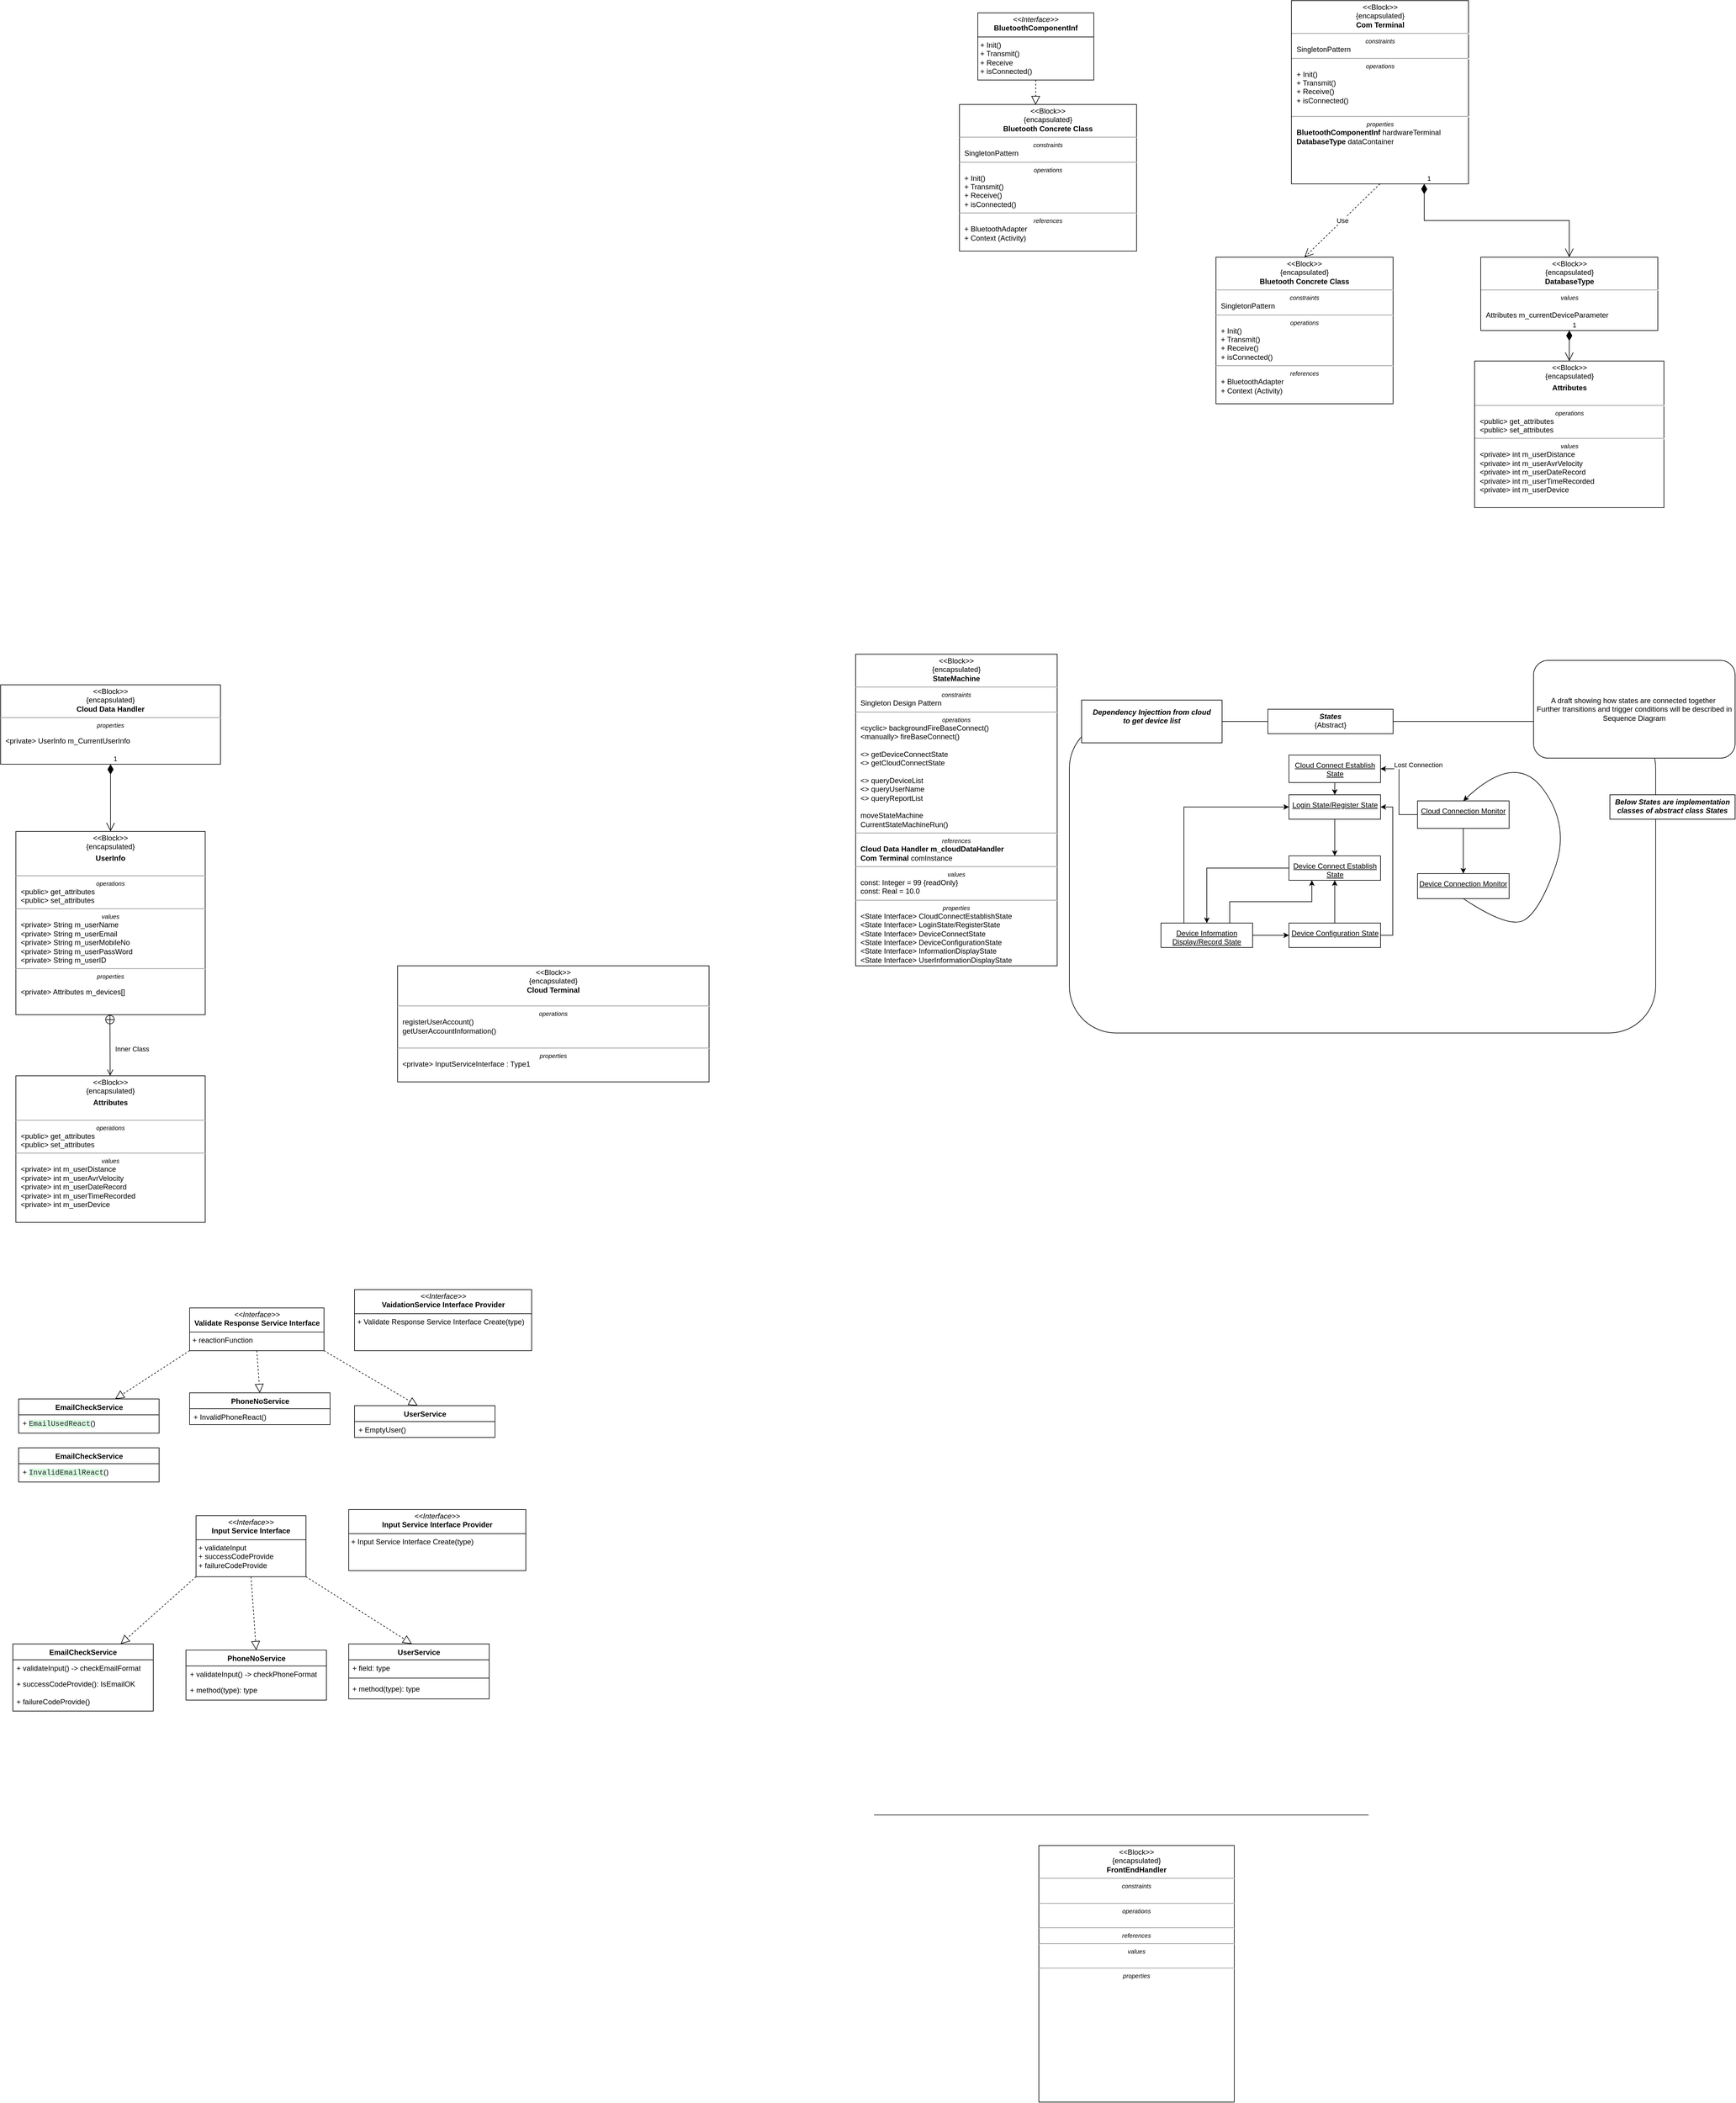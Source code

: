 <mxfile version="24.4.14" type="device">
  <diagram name="Page-1" id="929967ad-93f9-6ef4-fab6-5d389245f69c">
    <mxGraphModel dx="2932.5" dy="1965" grid="1" gridSize="10" guides="1" tooltips="1" connect="1" arrows="1" fold="1" page="1" pageScale="1.5" pageWidth="1169" pageHeight="826" background="none" math="0" shadow="0">
      <root>
        <mxCell id="0" style=";html=1;" />
        <mxCell id="1" style=";html=1;" parent="0" />
        <mxCell id="WWyOET2cAqLufUmVulRi-1" value="&lt;p style=&quot;margin:0px;margin-top:4px;text-align:center;&quot;&gt;&amp;lt;&amp;lt;Block&amp;gt;&amp;gt;&lt;br&gt;{encapsulated}&lt;br&gt;&lt;b&gt;StateMachine&lt;/b&gt;&lt;/p&gt;&lt;hr&gt;&lt;p style=&quot;font-size:10px;margin:0px;text-align:center;&quot;&gt;&lt;i&gt;constraints&lt;/i&gt;&lt;/p&gt;&lt;p style=&quot;margin:0px;margin-left:8px;text-align:left;&quot;&gt;Singleton Design Pattern&lt;br&gt;&lt;/p&gt;&lt;hr&gt;&lt;p style=&quot;font-size:10px;margin:0px;text-align:center;&quot;&gt;&lt;i&gt;operations&lt;/i&gt;&lt;/p&gt;&lt;p style=&quot;margin:0px;margin-left:8px;text-align:left;&quot;&gt;&amp;lt;cyclic&amp;gt; backgroundFireBaseConnect()&lt;/p&gt;&lt;p style=&quot;margin:0px;margin-left:8px;text-align:left;&quot;&gt;&amp;lt;manually&amp;gt; fireBaseConnect()&lt;/p&gt;&lt;p style=&quot;margin:0px;margin-left:8px;text-align:left;&quot;&gt;&lt;br&gt;&lt;/p&gt;&lt;p style=&quot;margin:0px;margin-left:8px;text-align:left;&quot;&gt;&amp;lt;&amp;gt; getDeviceConnectState&lt;/p&gt;&lt;p style=&quot;margin:0px;margin-left:8px;text-align:left;&quot;&gt;&amp;lt;&amp;gt; getCloudConnectState&lt;/p&gt;&lt;p style=&quot;margin:0px;margin-left:8px;text-align:left;&quot;&gt;&lt;br&gt;&lt;/p&gt;&lt;p style=&quot;margin: 0px 0px 0px 8px;&quot;&gt;&amp;lt;&amp;gt; queryDeviceList&amp;nbsp;&lt;/p&gt;&lt;p style=&quot;margin: 0px 0px 0px 8px;&quot;&gt;&amp;lt;&amp;gt; queryUserName&amp;nbsp;&lt;/p&gt;&lt;p style=&quot;margin: 0px 0px 0px 8px;&quot;&gt;&amp;lt;&amp;gt; queryReportList&lt;/p&gt;&lt;p style=&quot;margin: 0px 0px 0px 8px;&quot;&gt;&lt;br&gt;&lt;/p&gt;&lt;p style=&quot;margin:0px;margin-left:8px;text-align:left;&quot;&gt;&lt;span style=&quot;background-color: initial;&quot;&gt;moveStateMachine&lt;/span&gt;&lt;br&gt;&lt;/p&gt;&lt;p style=&quot;margin:0px;margin-left:8px;text-align:left;&quot;&gt;&lt;span style=&quot;background-color: initial;&quot;&gt;CurrentS&lt;/span&gt;tateMachineRun()&lt;/p&gt;&lt;hr&gt;&lt;p style=&quot;font-size:10px;margin:0px;text-align:center;&quot;&gt;&lt;/p&gt;&lt;p style=&quot;font-size:10px;margin:0px;text-align:center;&quot;&gt;&lt;i&gt;references&lt;/i&gt;&lt;/p&gt;&lt;p style=&quot;margin:0px;margin-left:8px;text-align:left;&quot;&gt;&lt;b style=&quot;background-color: initial; text-align: center;&quot;&gt;Cloud Data Handler m_cloudDataHandler&lt;/b&gt;&lt;/p&gt;&lt;p style=&quot;margin: 0px 0px 0px 8px;&quot;&gt;&lt;span style=&quot;background-color: initial;&quot;&gt;&lt;b&gt;Com Terminal &lt;/b&gt;comInstance&lt;/span&gt;&lt;br&gt;&lt;/p&gt;&lt;hr&gt;&lt;p style=&quot;font-size:10px;margin:0px;text-align:center;&quot;&gt;&lt;i&gt;values&lt;/i&gt;&lt;/p&gt;&lt;p style=&quot;margin:0px;margin-left:8px;text-align:left;&quot;&gt;const: Integer = 99 {readOnly}&lt;br&gt;const: Real = 10.0&lt;/p&gt;&lt;hr&gt;&lt;p style=&quot;font-size:10px;margin:0px;text-align:center;&quot;&gt;&lt;i&gt;properties&lt;/i&gt;&lt;/p&gt;&lt;p style=&quot;margin: 0px 0px 0px 8px;&quot;&gt;&amp;lt;State Interface&amp;gt; CloudConnectEstablishState&amp;nbsp;&lt;/p&gt;&lt;p style=&quot;margin: 0px 0px 0px 8px;&quot;&gt;&amp;lt;State Interface&amp;gt; LoginState/RegisterState&amp;nbsp;&lt;/p&gt;&lt;p style=&quot;margin: 0px 0px 0px 8px;&quot;&gt;&amp;lt;State Interface&amp;gt; DeviceConnectState&lt;/p&gt;&lt;p style=&quot;margin: 0px 0px 0px 8px;&quot;&gt;&amp;lt;State Interface&amp;gt; DeviceConfigurationState&lt;/p&gt;&lt;p style=&quot;margin: 0px 0px 0px 8px;&quot;&gt;&amp;lt;State Interface&amp;gt; InformationDisplayState&amp;nbsp;&lt;/p&gt;&lt;p style=&quot;margin: 0px 0px 0px 8px;&quot;&gt;&amp;lt;State Interface&amp;gt; UserInformationDisplayState&lt;/p&gt;" style="shape=rect;html=1;overflow=fill;verticalAlign=top;align=left;whiteSpace=wrap;" parent="1" vertex="1">
          <mxGeometry x="90" y="860" width="330" height="510" as="geometry" />
        </mxCell>
        <mxCell id="WWyOET2cAqLufUmVulRi-11" value="&lt;p style=&quot;margin:0px;margin-top:4px;text-align:center;&quot;&gt;&amp;lt;&amp;lt;Block&amp;gt;&amp;gt;&lt;br&gt;{encapsulated}&lt;br&gt;&lt;b&gt;Com Terminal&lt;/b&gt;&lt;/p&gt;&lt;hr&gt;&lt;p style=&quot;font-size:10px;margin:0px;text-align:center;&quot;&gt;&lt;i&gt;constraints&lt;/i&gt;&lt;/p&gt;&lt;p style=&quot;margin:0px;margin-left:8px;text-align:left;&quot;&gt;SingletonPattern&lt;/p&gt;&lt;hr&gt;&lt;p style=&quot;font-size:10px;margin:0px;text-align:center;&quot;&gt;&lt;i&gt;operations&lt;/i&gt;&lt;/p&gt;&lt;p style=&quot;margin:0px;margin-left:8px;text-align:left;&quot;&gt;+ Init()&lt;/p&gt;&lt;p style=&quot;margin:0px;margin-left:8px;text-align:left;&quot;&gt;+ Transmit()&lt;/p&gt;&lt;p style=&quot;margin:0px;margin-left:8px;text-align:left;&quot;&gt;+ Receive()&lt;/p&gt;&lt;p style=&quot;margin:0px;margin-left:8px;text-align:left;&quot;&gt;+ isConnected()&lt;/p&gt;&lt;p style=&quot;font-size:10px;margin:0px;text-align:center;&quot;&gt;&lt;br&gt;&lt;/p&gt;&lt;hr&gt;&lt;p style=&quot;font-size:10px;margin:0px;text-align:center;&quot;&gt;&lt;/p&gt;&lt;p style=&quot;font-size:10px;margin:0px;text-align:center;&quot;&gt;&lt;i&gt;properties&lt;/i&gt;&lt;/p&gt;&lt;p style=&quot;margin:0px;margin-left:8px;text-align:left;&quot;&gt;&lt;b style=&quot;text-align: center;&quot;&gt;BluetoothComponentInf&lt;/b&gt;&lt;span style=&quot;text-align: center;&quot;&gt; hardwareTerminal&lt;/span&gt;&lt;br&gt;&lt;/p&gt;&lt;p style=&quot;margin:0px;margin-left:8px;text-align:left;&quot;&gt;&lt;b style=&quot;text-align: center;&quot;&gt;DatabaseType &lt;/b&gt;&lt;span style=&quot;text-align: center;&quot;&gt;dataContainer&lt;/span&gt;&lt;span style=&quot;text-align: center;&quot;&gt;&lt;br&gt;&lt;/span&gt;&lt;/p&gt;&lt;p style=&quot;margin:0px;margin-left:8px;text-align:left;&quot;&gt;&lt;span style=&quot;color: rgba(0, 0, 0, 0); font-family: monospace; font-size: 0px; text-wrap: nowrap;&quot;&gt;%3CmxGraphModel%3E%3Croot%3E%3CmxCell%20id%3D%220%22%2F%3E%3CmxCell%20id%3D%221%22%20parent%3D%220%22%2F%3E%3CmxCell%20id%3D%222%22%20value%3D%22%26lt%3Bp%20style%3D%26quot%3Bmargin%3A0px%3Bmargin-top%3A4px%3Btext-align%3Acenter%3B%26quot%3B%26gt%3B%26amp%3Blt%3B%26amp%3Blt%3BBlock%26amp%3Bgt%3B%26amp%3Bgt%3B%26lt%3Bbr%26gt%3B%7Bencapsulated%7D%26lt%3Bbr%26gt%3B%26lt%3Bb%26gt%3BDatabaseType%26lt%3B%2Fb%26gt%3B%26lt%3B%2Fp%26gt%3B%26lt%3Bhr%26gt%3B%26lt%3Bp%20style%3D%26quot%3Bfont-size%3A10px%3Bmargin%3A0px%3Btext-align%3Acenter%3B%26quot%3B%26gt%3B%26lt%3B%2Fp%26gt%3B%26lt%3Bp%20style%3D%26quot%3Bfont-size%3A10px%3Bmargin%3A0px%3Btext-align%3Acenter%3B%26quot%3B%26gt%3B%26lt%3B%2Fp%26gt%3B%26lt%3Bp%20style%3D%26quot%3Bfont-size%3A10px%3Bmargin%3A0px%3Btext-align%3Acenter%3B%26quot%3B%26gt%3B%26lt%3Bi%26gt%3Bvalues%26lt%3B%2Fi%26gt%3B%26lt%3B%2Fp%26gt%3B%26lt%3Bp%20style%3D%26quot%3Bmargin%3A0px%3Bmargin-left%3A8px%3Btext-align%3Aleft%3B%26quot%3B%26gt%3B%26lt%3Bbr%26gt%3BAttributes%20m_currentDeviceParameter%26lt%3B%2Fp%26gt%3B%22%20style%3D%22shape%3Drect%3Bhtml%3D1%3Boverflow%3Dfill%3BverticalAlign%3Dtop%3Balign%3Dleft%3BwhiteSpace%3Dwrap%3B%22%20vertex%3D%221%22%20parent%3D%221%22%3E%3CmxGeometry%20x%3D%22230%22%20y%3D%221010%22%20width%3D%22290%22%20height%3D%22120%22%20as%3D%22geometry%22%2F%3E%3C%2FmxCell%3E%3C%2Froot%3E%3C%2FmxGraphModel%3E&lt;/span&gt;&lt;span style=&quot;text-align: center;&quot;&gt;&lt;br&gt;&lt;/span&gt;&lt;/p&gt;" style="shape=rect;html=1;overflow=fill;verticalAlign=top;align=left;whiteSpace=wrap;" parent="1" vertex="1">
          <mxGeometry x="803.5" y="-210" width="290" height="300" as="geometry" />
        </mxCell>
        <mxCell id="WWyOET2cAqLufUmVulRi-12" value="&lt;p style=&quot;margin:0px;margin-top:4px;text-align:center;&quot;&gt;&amp;lt;&amp;lt;Block&amp;gt;&amp;gt;&lt;br&gt;{encapsulated}&lt;br&gt;&lt;b&gt;Cloud Terminal&lt;/b&gt;&lt;/p&gt;&lt;p style=&quot;font-size:10px;margin:0px;text-align:center;&quot;&gt;&lt;br&gt;&lt;/p&gt;&lt;hr&gt;&lt;p style=&quot;font-size:10px;margin:0px;text-align:center;&quot;&gt;&lt;i&gt;operations&lt;/i&gt;&lt;/p&gt;&lt;p style=&quot;margin: 0px 0px 0px 8px;&quot;&gt;registerUserAccount()&lt;/p&gt;&lt;p style=&quot;margin: 0px 0px 0px 8px;&quot;&gt;getUserAccountInformation()&lt;/p&gt;&lt;p style=&quot;margin: 0px 0px 0px 8px;&quot;&gt;&lt;br&gt;&lt;/p&gt;&lt;hr&gt;&lt;p style=&quot;font-size:10px;margin:0px;text-align:center;&quot;&gt;&lt;/p&gt;&lt;p style=&quot;font-size:10px;margin:0px;text-align:center;&quot;&gt;&lt;i&gt;properties&lt;/i&gt;&lt;/p&gt;&lt;p style=&quot;margin:0px;margin-left:8px;text-align:left;&quot;&gt;&amp;lt;private&amp;gt; InputServiceInterface : Type1&lt;/p&gt;" style="shape=rect;html=1;overflow=fill;verticalAlign=top;align=left;whiteSpace=wrap;" parent="1" vertex="1">
          <mxGeometry x="-660" y="1370" width="510" height="190" as="geometry" />
        </mxCell>
        <mxCell id="WWyOET2cAqLufUmVulRi-14" value="&lt;p style=&quot;margin:0px;margin-top:4px;text-align:center;&quot;&gt;&amp;lt;&amp;lt;Block&amp;gt;&amp;gt;&lt;br&gt;{encapsulated}&lt;br&gt;&lt;b&gt;Cloud Data Handler&lt;/b&gt;&lt;/p&gt;&lt;hr&gt;&lt;p style=&quot;font-size:10px;margin:0px;text-align:center;&quot;&gt;&lt;/p&gt;&lt;p style=&quot;font-size:10px;margin:0px;text-align:center;&quot;&gt;&lt;/p&gt;&lt;p style=&quot;font-size:10px;margin:0px;text-align:center;&quot;&gt;&lt;/p&gt;&lt;p style=&quot;font-size:10px;margin:0px;text-align:center;&quot;&gt;&lt;/p&gt;&lt;p style=&quot;font-size:10px;margin:0px;text-align:center;&quot;&gt;&lt;i&gt;properties&lt;/i&gt;&lt;/p&gt;&lt;p style=&quot;font-size:10px;margin:0px;text-align:center;&quot;&gt;&lt;i&gt;&lt;br&gt;&lt;/i&gt;&lt;/p&gt;&lt;p style=&quot;margin: 0px 0px 0px 8px;&quot;&gt;&amp;lt;private&amp;gt; UserInfo m_CurrentUserInfo&lt;/p&gt;" style="shape=rect;html=1;overflow=fill;verticalAlign=top;align=left;whiteSpace=wrap;" parent="1" vertex="1">
          <mxGeometry x="-1310" y="910" width="360" height="130" as="geometry" />
        </mxCell>
        <mxCell id="WWyOET2cAqLufUmVulRi-17" value="&lt;p style=&quot;margin:0px;margin-top:4px;text-align:center;&quot;&gt;&amp;lt;&amp;lt;Block&amp;gt;&amp;gt;&lt;br&gt;{encapsulated}&lt;br&gt;&lt;b&gt;DatabaseType&lt;/b&gt;&lt;/p&gt;&lt;hr&gt;&lt;p style=&quot;font-size:10px;margin:0px;text-align:center;&quot;&gt;&lt;/p&gt;&lt;p style=&quot;font-size:10px;margin:0px;text-align:center;&quot;&gt;&lt;/p&gt;&lt;p style=&quot;font-size:10px;margin:0px;text-align:center;&quot;&gt;&lt;i&gt;values&lt;/i&gt;&lt;/p&gt;&lt;p style=&quot;margin:0px;margin-left:8px;text-align:left;&quot;&gt;&lt;br&gt;Attributes m_currentDeviceParameter&lt;/p&gt;" style="shape=rect;html=1;overflow=fill;verticalAlign=top;align=left;whiteSpace=wrap;" parent="1" vertex="1">
          <mxGeometry x="1113.5" y="210" width="290" height="120" as="geometry" />
        </mxCell>
        <mxCell id="cf7ItWudpqYo1V44HqXC-1" value="" style="endArrow=none;html=1;rounded=0;" parent="1" edge="1">
          <mxGeometry width="50" height="50" relative="1" as="geometry">
            <mxPoint x="120" y="2760" as="sourcePoint" />
            <mxPoint x="930" y="2760" as="targetPoint" />
          </mxGeometry>
        </mxCell>
        <mxCell id="cf7ItWudpqYo1V44HqXC-2" value="&lt;p style=&quot;margin:0px;margin-top:4px;text-align:center;&quot;&gt;&amp;lt;&amp;lt;Block&amp;gt;&amp;gt;&lt;br&gt;{encapsulated}&lt;br&gt;&lt;b&gt;FrontEndHandler&lt;/b&gt;&lt;/p&gt;&lt;hr&gt;&lt;p style=&quot;font-size:10px;margin:0px;text-align:center;&quot;&gt;&lt;i&gt;constraints&lt;/i&gt;&lt;/p&gt;&lt;p style=&quot;margin:0px;margin-left:8px;text-align:left;&quot;&gt;&lt;br&gt;&lt;/p&gt;&lt;hr&gt;&lt;p style=&quot;font-size:10px;margin:0px;text-align:center;&quot;&gt;&lt;i&gt;operations&lt;/i&gt;&lt;/p&gt;&lt;p style=&quot;margin:0px;margin-left:8px;text-align:left;&quot;&gt;&lt;br&gt;&lt;/p&gt;&lt;hr&gt;&lt;p style=&quot;font-size:10px;margin:0px;text-align:center;&quot;&gt;&lt;/p&gt;&lt;p style=&quot;font-size:10px;margin:0px;text-align:center;&quot;&gt;&lt;i&gt;references&lt;br&gt;&lt;/i&gt;&lt;/p&gt;&lt;hr&gt;&lt;p style=&quot;font-size:10px;margin:0px;text-align:center;&quot;&gt;&lt;i&gt;values&lt;/i&gt;&lt;/p&gt;&lt;p style=&quot;margin:0px;margin-left:8px;text-align:left;&quot;&gt;&lt;br&gt;&lt;/p&gt;&lt;hr&gt;&lt;p style=&quot;font-size:10px;margin:0px;text-align:center;&quot;&gt;&lt;i&gt;properties&lt;/i&gt;&lt;/p&gt;&lt;p style=&quot;margin:0px;margin-left:8px;text-align:left;&quot;&gt;&lt;br&gt;&lt;/p&gt;" style="shape=rect;html=1;overflow=fill;verticalAlign=top;align=left;whiteSpace=wrap;" parent="1" vertex="1">
          <mxGeometry x="390" y="2810" width="320" height="420" as="geometry" />
        </mxCell>
        <mxCell id="d9eAAoZPg5ZRDzyOPnz4-4" style="edgeStyle=orthogonalEdgeStyle;rounded=0;orthogonalLoop=1;jettySize=auto;html=1;exitX=0.5;exitY=1;exitDx=0;exitDy=0;" parent="1" source="WWyOET2cAqLufUmVulRi-17" target="WWyOET2cAqLufUmVulRi-17" edge="1">
          <mxGeometry relative="1" as="geometry" />
        </mxCell>
        <mxCell id="d9eAAoZPg5ZRDzyOPnz4-25" value="" style="group" parent="1" vertex="1" connectable="0">
          <mxGeometry x="440" y="870" width="1090" height="610" as="geometry" />
        </mxCell>
        <mxCell id="d9eAAoZPg5ZRDzyOPnz4-9" value="Text" style="text;html=1;align=center;verticalAlign=middle;whiteSpace=wrap;rounded=0;" parent="d9eAAoZPg5ZRDzyOPnz4-25" vertex="1">
          <mxGeometry x="440" y="200" width="60" height="30" as="geometry" />
        </mxCell>
        <mxCell id="d9eAAoZPg5ZRDzyOPnz4-5" value="" style="rounded=1;whiteSpace=wrap;html=1;" parent="d9eAAoZPg5ZRDzyOPnz4-25" vertex="1">
          <mxGeometry y="100" width="960" height="510" as="geometry" />
        </mxCell>
        <mxCell id="WWyOET2cAqLufUmVulRi-2" value="&lt;p style=&quot;margin:5px;&quot;&gt;&lt;b&gt;&lt;i&gt;States&lt;/i&gt;&lt;/b&gt;&lt;br&gt;{Abstract}&lt;/p&gt;" style="shape=rect;html=1;overflow=fill;whiteSpace=wrap;align=center;" parent="d9eAAoZPg5ZRDzyOPnz4-25" vertex="1">
          <mxGeometry x="325" y="80" width="205" height="40" as="geometry" />
        </mxCell>
        <mxCell id="WWyOET2cAqLufUmVulRi-18" style="edgeStyle=orthogonalEdgeStyle;rounded=0;orthogonalLoop=1;jettySize=auto;html=1;exitX=0.5;exitY=1;exitDx=0;exitDy=0;" parent="d9eAAoZPg5ZRDzyOPnz4-25" source="WWyOET2cAqLufUmVulRi-2" target="WWyOET2cAqLufUmVulRi-2" edge="1">
          <mxGeometry relative="1" as="geometry" />
        </mxCell>
        <mxCell id="WWyOET2cAqLufUmVulRi-3" value="&lt;p style=&quot;margin:0px;margin-top:10px;text-align:center;text-decoration:underline;&quot;&gt;Login State/Register State&lt;/p&gt;" style="shape=rect;html=1;overflow=fill;whiteSpace=wrap;" parent="d9eAAoZPg5ZRDzyOPnz4-25" vertex="1">
          <mxGeometry x="359.5" y="220" width="150" height="40" as="geometry" />
        </mxCell>
        <mxCell id="WWyOET2cAqLufUmVulRi-4" value="&lt;p style=&quot;margin:13px;&quot;&gt;&lt;b&gt;&lt;i&gt;Dependency Injecttion from cloud to get device list&lt;/i&gt;&lt;/b&gt;&lt;/p&gt;" style="shape=rect;html=1;overflow=fill;whiteSpace=wrap;align=center;" parent="d9eAAoZPg5ZRDzyOPnz4-25" vertex="1">
          <mxGeometry x="20" y="65" width="230" height="70" as="geometry" />
        </mxCell>
        <mxCell id="d9eAAoZPg5ZRDzyOPnz4-12" value="" style="edgeStyle=orthogonalEdgeStyle;rounded=0;orthogonalLoop=1;jettySize=auto;html=1;" parent="d9eAAoZPg5ZRDzyOPnz4-25" source="WWyOET2cAqLufUmVulRi-8" target="WWyOET2cAqLufUmVulRi-6" edge="1">
          <mxGeometry relative="1" as="geometry" />
        </mxCell>
        <mxCell id="WWyOET2cAqLufUmVulRi-8" value="&lt;p style=&quot;margin:0px;margin-top:10px;text-align:center;text-decoration:underline;&quot;&gt;Device Connect Establish State&lt;/p&gt;" style="shape=rect;html=1;overflow=fill;whiteSpace=wrap;" parent="d9eAAoZPg5ZRDzyOPnz4-25" vertex="1">
          <mxGeometry x="359.5" y="320" width="150" height="40" as="geometry" />
        </mxCell>
        <mxCell id="d9eAAoZPg5ZRDzyOPnz4-13" value="" style="edgeStyle=orthogonalEdgeStyle;rounded=0;orthogonalLoop=1;jettySize=auto;html=1;" parent="d9eAAoZPg5ZRDzyOPnz4-25" source="WWyOET2cAqLufUmVulRi-6" target="WWyOET2cAqLufUmVulRi-7" edge="1">
          <mxGeometry relative="1" as="geometry" />
        </mxCell>
        <mxCell id="d9eAAoZPg5ZRDzyOPnz4-14" style="edgeStyle=orthogonalEdgeStyle;rounded=0;orthogonalLoop=1;jettySize=auto;html=1;exitX=0.75;exitY=0;exitDx=0;exitDy=0;entryX=0.25;entryY=1;entryDx=0;entryDy=0;" parent="d9eAAoZPg5ZRDzyOPnz4-25" source="WWyOET2cAqLufUmVulRi-6" target="WWyOET2cAqLufUmVulRi-8" edge="1">
          <mxGeometry relative="1" as="geometry" />
        </mxCell>
        <mxCell id="d9eAAoZPg5ZRDzyOPnz4-28" style="edgeStyle=orthogonalEdgeStyle;rounded=0;orthogonalLoop=1;jettySize=auto;html=1;exitX=0.25;exitY=0;exitDx=0;exitDy=0;entryX=0;entryY=0.5;entryDx=0;entryDy=0;" parent="d9eAAoZPg5ZRDzyOPnz4-25" source="WWyOET2cAqLufUmVulRi-6" target="WWyOET2cAqLufUmVulRi-3" edge="1">
          <mxGeometry relative="1" as="geometry" />
        </mxCell>
        <mxCell id="WWyOET2cAqLufUmVulRi-6" value="&lt;p style=&quot;margin:0px;margin-top:10px;text-align:center;text-decoration:underline;&quot;&gt;Device Information Display/Record State&lt;/p&gt;" style="shape=rect;html=1;overflow=fill;whiteSpace=wrap;" parent="d9eAAoZPg5ZRDzyOPnz4-25" vertex="1">
          <mxGeometry x="150" y="430" width="150" height="40" as="geometry" />
        </mxCell>
        <mxCell id="d9eAAoZPg5ZRDzyOPnz4-16" value="" style="edgeStyle=orthogonalEdgeStyle;rounded=0;orthogonalLoop=1;jettySize=auto;html=1;" parent="d9eAAoZPg5ZRDzyOPnz4-25" source="WWyOET2cAqLufUmVulRi-7" target="WWyOET2cAqLufUmVulRi-8" edge="1">
          <mxGeometry relative="1" as="geometry" />
        </mxCell>
        <mxCell id="d9eAAoZPg5ZRDzyOPnz4-29" style="edgeStyle=orthogonalEdgeStyle;rounded=0;orthogonalLoop=1;jettySize=auto;html=1;exitX=1;exitY=0.5;exitDx=0;exitDy=0;entryX=1;entryY=0.5;entryDx=0;entryDy=0;" parent="d9eAAoZPg5ZRDzyOPnz4-25" source="WWyOET2cAqLufUmVulRi-7" target="WWyOET2cAqLufUmVulRi-3" edge="1">
          <mxGeometry relative="1" as="geometry" />
        </mxCell>
        <mxCell id="WWyOET2cAqLufUmVulRi-7" value="&lt;p style=&quot;margin:0px;margin-top:10px;text-align:center;text-decoration:underline;&quot;&gt;Device Configuration State&lt;/p&gt;&lt;p style=&quot;margin:0px;margin-top:10px;text-align:center;text-decoration:underline;&quot;&gt;&lt;br&gt;&lt;/p&gt;" style="shape=rect;html=1;overflow=fill;whiteSpace=wrap;" parent="d9eAAoZPg5ZRDzyOPnz4-25" vertex="1">
          <mxGeometry x="359.5" y="430" width="150" height="40" as="geometry" />
        </mxCell>
        <mxCell id="d9eAAoZPg5ZRDzyOPnz4-17" value="" style="edgeStyle=orthogonalEdgeStyle;rounded=0;orthogonalLoop=1;jettySize=auto;html=1;" parent="d9eAAoZPg5ZRDzyOPnz4-25" source="WWyOET2cAqLufUmVulRi-10" target="WWyOET2cAqLufUmVulRi-3" edge="1">
          <mxGeometry relative="1" as="geometry" />
        </mxCell>
        <mxCell id="WWyOET2cAqLufUmVulRi-10" value="&lt;p style=&quot;margin:0px;margin-top:10px;text-align:center;text-decoration:underline;&quot;&gt;Cloud Connect Establish State&lt;/p&gt;" style="shape=rect;html=1;overflow=fill;whiteSpace=wrap;" parent="d9eAAoZPg5ZRDzyOPnz4-25" vertex="1">
          <mxGeometry x="359.5" y="155" width="150" height="45" as="geometry" />
        </mxCell>
        <mxCell id="d9eAAoZPg5ZRDzyOPnz4-10" value="" style="endArrow=classic;html=1;rounded=0;entryX=0.5;entryY=0;entryDx=0;entryDy=0;exitX=0.5;exitY=1;exitDx=0;exitDy=0;" parent="d9eAAoZPg5ZRDzyOPnz4-25" source="WWyOET2cAqLufUmVulRi-3" target="WWyOET2cAqLufUmVulRi-8" edge="1">
          <mxGeometry width="50" height="50" relative="1" as="geometry">
            <mxPoint x="450" y="240" as="sourcePoint" />
            <mxPoint x="500" y="190" as="targetPoint" />
          </mxGeometry>
        </mxCell>
        <mxCell id="d9eAAoZPg5ZRDzyOPnz4-21" value="" style="edgeStyle=orthogonalEdgeStyle;rounded=0;orthogonalLoop=1;jettySize=auto;html=1;" parent="d9eAAoZPg5ZRDzyOPnz4-25" source="d9eAAoZPg5ZRDzyOPnz4-18" target="d9eAAoZPg5ZRDzyOPnz4-19" edge="1">
          <mxGeometry relative="1" as="geometry" />
        </mxCell>
        <mxCell id="d9eAAoZPg5ZRDzyOPnz4-27" style="edgeStyle=orthogonalEdgeStyle;rounded=0;orthogonalLoop=1;jettySize=auto;html=1;exitX=0;exitY=0.5;exitDx=0;exitDy=0;entryX=1;entryY=0.5;entryDx=0;entryDy=0;" parent="d9eAAoZPg5ZRDzyOPnz4-25" source="d9eAAoZPg5ZRDzyOPnz4-18" target="WWyOET2cAqLufUmVulRi-10" edge="1">
          <mxGeometry relative="1" as="geometry" />
        </mxCell>
        <mxCell id="d9eAAoZPg5ZRDzyOPnz4-18" value="&lt;p style=&quot;margin:0px;margin-top:10px;text-align:center;text-decoration:underline;&quot;&gt;Cloud Connection Monitor&lt;/p&gt;" style="shape=rect;html=1;overflow=fill;whiteSpace=wrap;" parent="d9eAAoZPg5ZRDzyOPnz4-25" vertex="1">
          <mxGeometry x="570" y="230" width="150" height="45" as="geometry" />
        </mxCell>
        <mxCell id="d9eAAoZPg5ZRDzyOPnz4-19" value="&lt;p style=&quot;margin:0px;margin-top:10px;text-align:center;text-decoration:underline;&quot;&gt;Device Connection Monitor&lt;/p&gt;" style="shape=rect;html=1;overflow=fill;whiteSpace=wrap;" parent="d9eAAoZPg5ZRDzyOPnz4-25" vertex="1">
          <mxGeometry x="570" y="349" width="150" height="41" as="geometry" />
        </mxCell>
        <mxCell id="d9eAAoZPg5ZRDzyOPnz4-8" value="A draft showing how states are connected together&amp;nbsp;&lt;div&gt;Further transitions and trigger conditions will be described in Sequence Diagram&lt;/div&gt;" style="rounded=1;whiteSpace=wrap;html=1;" parent="d9eAAoZPg5ZRDzyOPnz4-25" vertex="1">
          <mxGeometry x="760" width="330" height="160" as="geometry" />
        </mxCell>
        <mxCell id="d9eAAoZPg5ZRDzyOPnz4-22" value="" style="curved=1;endArrow=classic;html=1;rounded=0;exitX=0.5;exitY=1;exitDx=0;exitDy=0;entryX=0.5;entryY=0;entryDx=0;entryDy=0;" parent="d9eAAoZPg5ZRDzyOPnz4-25" source="d9eAAoZPg5ZRDzyOPnz4-19" target="d9eAAoZPg5ZRDzyOPnz4-18" edge="1">
          <mxGeometry width="50" height="50" relative="1" as="geometry">
            <mxPoint x="660" y="380" as="sourcePoint" />
            <mxPoint x="710" y="330" as="targetPoint" />
            <Array as="points">
              <mxPoint x="720" y="440" />
              <mxPoint x="770" y="410" />
              <mxPoint x="820" y="270" />
              <mxPoint x="730" y="150" />
            </Array>
          </mxGeometry>
        </mxCell>
        <mxCell id="d9eAAoZPg5ZRDzyOPnz4-23" value="Lost Connection" style="edgeLabel;html=1;align=center;verticalAlign=middle;resizable=0;points=[];" parent="d9eAAoZPg5ZRDzyOPnz4-22" vertex="1" connectable="0">
          <mxGeometry x="-0.715" y="-1" relative="1" as="geometry">
            <mxPoint x="-141" y="-265" as="offset" />
          </mxGeometry>
        </mxCell>
        <mxCell id="d9eAAoZPg5ZRDzyOPnz4-24" value="&lt;p style=&quot;margin:5px;&quot;&gt;&lt;b&gt;&lt;i&gt;Below States are implementation classes of abstract class States&lt;/i&gt;&lt;/b&gt;&lt;/p&gt;" style="shape=rect;html=1;overflow=fill;whiteSpace=wrap;align=center;" parent="d9eAAoZPg5ZRDzyOPnz4-25" vertex="1">
          <mxGeometry x="885" y="220" width="205" height="40" as="geometry" />
        </mxCell>
        <mxCell id="6PJ-EKB7D2D4HKzVojdm-9" value="" style="group" parent="1" vertex="1" connectable="0">
          <mxGeometry x="-1285" y="1140" width="310" height="650" as="geometry" />
        </mxCell>
        <mxCell id="6PJ-EKB7D2D4HKzVojdm-1" value="&lt;p style=&quot;margin:0px;margin-top:4px;text-align:center;&quot;&gt;&amp;lt;&amp;lt;Block&amp;gt;&amp;gt;&lt;br&gt;{encapsulated}&lt;br&gt;&lt;/p&gt;&lt;p style=&quot;margin:0px;margin-top:4px;text-align:center;&quot;&gt;&lt;b&gt;UserInfo&lt;/b&gt;&lt;/p&gt;&lt;p style=&quot;margin:0px;margin-left:8px;text-align:left;&quot;&gt;&lt;br&gt;&lt;/p&gt;&lt;hr&gt;&lt;p style=&quot;font-size:10px;margin:0px;text-align:center;&quot;&gt;&lt;i&gt;operations&lt;/i&gt;&lt;/p&gt;&lt;p style=&quot;margin:0px;margin-left:8px;text-align:left;&quot;&gt;&amp;lt;public&amp;gt; get_attributes&lt;/p&gt;&lt;p style=&quot;margin:0px;margin-left:8px;text-align:left;&quot;&gt;&amp;lt;public&amp;gt; set_attributes&lt;/p&gt;&lt;hr&gt;&lt;p style=&quot;font-size:10px;margin:0px;text-align:center;&quot;&gt;&lt;i&gt;values&lt;/i&gt;&lt;/p&gt;&lt;p style=&quot;margin:0px;margin-left:8px;text-align:left;&quot;&gt;&amp;lt;private&amp;gt; String m_userName&lt;/p&gt;&lt;p style=&quot;margin:0px;margin-left:8px;text-align:left;&quot;&gt;&lt;span style=&quot;background-color: initial;&quot;&gt;&amp;lt;private&amp;gt;&lt;/span&gt;&lt;span style=&quot;background-color: initial;&quot;&gt;&amp;nbsp;&lt;/span&gt;String m_userEmail&lt;/p&gt;&lt;p style=&quot;margin:0px;margin-left:8px;text-align:left;&quot;&gt;&lt;span style=&quot;background-color: initial;&quot;&gt;&amp;lt;private&amp;gt;&lt;/span&gt;&lt;span style=&quot;background-color: initial;&quot;&gt;&amp;nbsp;&lt;/span&gt;String m_userMobileNo&amp;nbsp;&lt;/p&gt;&lt;p style=&quot;margin:0px;margin-left:8px;text-align:left;&quot;&gt;&lt;span style=&quot;background-color: initial;&quot;&gt;&amp;lt;private&amp;gt;&lt;/span&gt;&lt;span style=&quot;background-color: initial;&quot;&gt;&amp;nbsp;&lt;/span&gt;String m_userPassWord&lt;/p&gt;&lt;p style=&quot;margin:0px;margin-left:8px;text-align:left;&quot;&gt;&lt;span style=&quot;background-color: initial;&quot;&gt;&amp;lt;private&amp;gt;&lt;/span&gt;&lt;span style=&quot;background-color: initial;&quot;&gt;&amp;nbsp;&lt;/span&gt;String m_userID&lt;/p&gt;&lt;hr&gt;&lt;p style=&quot;font-size:10px;margin:0px;text-align:center;&quot;&gt;&lt;i&gt;properties&lt;/i&gt;&lt;/p&gt;&lt;p style=&quot;font-size:10px;margin:0px;text-align:center;&quot;&gt;&lt;i&gt;&lt;br&gt;&lt;/i&gt;&lt;/p&gt;&lt;p style=&quot;margin: 0px 0px 0px 8px;&quot;&gt;&amp;lt;private&amp;gt; Attributes m_devices[]&lt;/p&gt;" style="shape=rect;html=1;overflow=fill;verticalAlign=top;align=left;whiteSpace=wrap;movable=1;resizable=1;rotatable=1;deletable=1;editable=1;locked=0;connectable=1;" parent="6PJ-EKB7D2D4HKzVojdm-9" vertex="1">
          <mxGeometry y="10" width="310" height="300" as="geometry" />
        </mxCell>
        <mxCell id="6PJ-EKB7D2D4HKzVojdm-3" value="&lt;p style=&quot;margin:0px;margin-top:4px;text-align:center;&quot;&gt;&amp;lt;&amp;lt;Block&amp;gt;&amp;gt;&lt;br&gt;{encapsulated}&lt;br&gt;&lt;/p&gt;&lt;p style=&quot;margin:0px;margin-top:4px;text-align:center;&quot;&gt;&lt;b&gt;Attributes&lt;/b&gt;&lt;/p&gt;&lt;p style=&quot;margin:0px;margin-left:8px;text-align:left;&quot;&gt;&lt;br&gt;&lt;/p&gt;&lt;hr&gt;&lt;p style=&quot;font-size:10px;margin:0px;text-align:center;&quot;&gt;&lt;i&gt;operations&lt;/i&gt;&lt;/p&gt;&lt;p style=&quot;margin:0px;margin-left:8px;text-align:left;&quot;&gt;&amp;lt;public&amp;gt; get_attributes&lt;/p&gt;&lt;p style=&quot;margin:0px;margin-left:8px;text-align:left;&quot;&gt;&amp;lt;public&amp;gt; set_attributes&lt;/p&gt;&lt;hr&gt;&lt;p style=&quot;font-size:10px;margin:0px;text-align:center;&quot;&gt;&lt;i&gt;values&lt;/i&gt;&lt;/p&gt;&lt;p style=&quot;margin:0px;margin-left:8px;text-align:left;&quot;&gt;&amp;lt;private&amp;gt; int m_userDistance&lt;/p&gt;&lt;p style=&quot;margin:0px;margin-left:8px;text-align:left;&quot;&gt;&lt;span style=&quot;background-color: initial;&quot;&gt;&amp;lt;private&amp;gt;&lt;/span&gt;&lt;span style=&quot;background-color: initial;&quot;&gt;&amp;nbsp;&lt;/span&gt;int m_userAvrVelocity&lt;/p&gt;&lt;p style=&quot;margin:0px;margin-left:8px;text-align:left;&quot;&gt;&lt;span style=&quot;background-color: initial;&quot;&gt;&amp;lt;private&amp;gt;&lt;/span&gt;&lt;span style=&quot;background-color: initial;&quot;&gt;&amp;nbsp;&lt;/span&gt;int m_userDateRecord&lt;/p&gt;&lt;p style=&quot;margin:0px;margin-left:8px;text-align:left;&quot;&gt;&lt;span style=&quot;background-color: initial;&quot;&gt;&amp;lt;private&amp;gt;&lt;/span&gt;&lt;span style=&quot;background-color: initial;&quot;&gt;&amp;nbsp;&lt;/span&gt;int m_userTimeRecorded&lt;/p&gt;&lt;p style=&quot;margin:0px;margin-left:8px;text-align:left;&quot;&gt;&lt;span style=&quot;background-color: initial;&quot;&gt;&amp;lt;private&amp;gt;&lt;/span&gt;&lt;span style=&quot;background-color: initial;&quot;&gt;&amp;nbsp;&lt;/span&gt;int m_userDevice&lt;/p&gt;&lt;p style=&quot;font-size:10px;margin:0px;text-align:center;&quot;&gt;&lt;br&gt;&lt;/p&gt;&lt;p style=&quot;font-size:10px;margin:0px;text-align:center;&quot;&gt;&lt;i&gt;&lt;br&gt;&lt;/i&gt;&lt;/p&gt;&lt;p style=&quot;margin: 0px 0px 0px 8px;&quot;&gt;&lt;br&gt;&lt;/p&gt;" style="shape=rect;html=1;overflow=fill;verticalAlign=top;align=left;whiteSpace=wrap;movable=1;resizable=1;rotatable=1;deletable=1;editable=1;locked=0;connectable=1;" parent="6PJ-EKB7D2D4HKzVojdm-9" vertex="1">
          <mxGeometry y="410" width="310" height="240" as="geometry" />
        </mxCell>
        <mxCell id="6PJ-EKB7D2D4HKzVojdm-6" value="" style="endArrow=open;startArrow=circlePlus;endFill=0;startFill=0;endSize=8;html=1;rounded=0;entryX=0.5;entryY=0;entryDx=0;entryDy=0;movable=1;resizable=1;rotatable=1;deletable=1;editable=1;locked=0;connectable=1;" parent="6PJ-EKB7D2D4HKzVojdm-9" edge="1">
          <mxGeometry width="160" relative="1" as="geometry">
            <mxPoint x="154" y="310" as="sourcePoint" />
            <mxPoint x="154.41" y="410" as="targetPoint" />
          </mxGeometry>
        </mxCell>
        <mxCell id="6PJ-EKB7D2D4HKzVojdm-7" value="Inner Class" style="edgeLabel;html=1;align=center;verticalAlign=middle;resizable=1;points=[];movable=1;rotatable=1;deletable=1;editable=1;locked=0;connectable=1;" parent="6PJ-EKB7D2D4HKzVojdm-6" vertex="1" connectable="0">
          <mxGeometry x="-0.035" y="2" relative="1" as="geometry">
            <mxPoint x="34" y="7" as="offset" />
          </mxGeometry>
        </mxCell>
        <mxCell id="6PJ-EKB7D2D4HKzVojdm-13" value="&lt;p style=&quot;margin:0px;margin-top:4px;text-align:center;&quot;&gt;&lt;i&gt;&amp;lt;&amp;lt;Interface&amp;gt;&amp;gt;&lt;/i&gt;&lt;br&gt;&lt;b&gt;Input Service Interface&lt;/b&gt;&lt;/p&gt;&lt;hr size=&quot;1&quot; style=&quot;border-style:solid;&quot;&gt;&lt;p style=&quot;margin:0px;margin-left:4px;&quot;&gt;&lt;/p&gt;&lt;p style=&quot;margin:0px;margin-left:4px;&quot;&gt;+ validateInput&lt;br&gt;+ successCodeProvide&lt;/p&gt;&lt;p style=&quot;margin:0px;margin-left:4px;&quot;&gt;+ failureCodeProvide&lt;/p&gt;" style="verticalAlign=top;align=left;overflow=fill;html=1;whiteSpace=wrap;" parent="1" vertex="1">
          <mxGeometry x="-990" y="2270" width="180" height="100" as="geometry" />
        </mxCell>
        <mxCell id="6PJ-EKB7D2D4HKzVojdm-27" value="" style="endArrow=block;dashed=1;endFill=0;endSize=12;html=1;rounded=0;exitX=0;exitY=1;exitDx=0;exitDy=0;" parent="1" source="6PJ-EKB7D2D4HKzVojdm-13" target="6PJ-EKB7D2D4HKzVojdm-23" edge="1">
          <mxGeometry width="160" relative="1" as="geometry">
            <mxPoint x="-790" y="2540" as="sourcePoint" />
            <mxPoint x="-890" y="2680" as="targetPoint" />
          </mxGeometry>
        </mxCell>
        <mxCell id="6PJ-EKB7D2D4HKzVojdm-23" value="EmailCheckService" style="swimlane;fontStyle=1;align=center;verticalAlign=top;childLayout=stackLayout;horizontal=1;startSize=26;horizontalStack=0;resizeParent=1;resizeParentMax=0;resizeLast=0;collapsible=1;marginBottom=0;whiteSpace=wrap;html=1;" parent="1" vertex="1">
          <mxGeometry x="-1290" y="2480" width="230" height="110" as="geometry" />
        </mxCell>
        <mxCell id="6PJ-EKB7D2D4HKzVojdm-24" value="+ validateInput() -&amp;gt; checkEmailFormat" style="text;strokeColor=none;fillColor=none;align=left;verticalAlign=top;spacingLeft=4;spacingRight=4;overflow=hidden;rotatable=0;points=[[0,0.5],[1,0.5]];portConstraint=eastwest;whiteSpace=wrap;html=1;" parent="6PJ-EKB7D2D4HKzVojdm-23" vertex="1">
          <mxGeometry y="26" width="230" height="26" as="geometry" />
        </mxCell>
        <mxCell id="6PJ-EKB7D2D4HKzVojdm-26" value="+ successCodeProvide(): IsEmailOK&lt;div&gt;&lt;br&gt;&lt;/div&gt;&lt;div&gt;+ failureCodeProvide()&amp;nbsp;&lt;/div&gt;" style="text;strokeColor=none;fillColor=none;align=left;verticalAlign=top;spacingLeft=4;spacingRight=4;overflow=hidden;rotatable=0;points=[[0,0.5],[1,0.5]];portConstraint=eastwest;whiteSpace=wrap;html=1;" parent="6PJ-EKB7D2D4HKzVojdm-23" vertex="1">
          <mxGeometry y="52" width="230" height="58" as="geometry" />
        </mxCell>
        <mxCell id="6PJ-EKB7D2D4HKzVojdm-43" value="PhoneNoService" style="swimlane;fontStyle=1;align=center;verticalAlign=top;childLayout=stackLayout;horizontal=1;startSize=26;horizontalStack=0;resizeParent=1;resizeParentMax=0;resizeLast=0;collapsible=1;marginBottom=0;whiteSpace=wrap;html=1;" parent="1" vertex="1">
          <mxGeometry x="-1006.5" y="2490" width="230" height="82" as="geometry" />
        </mxCell>
        <mxCell id="6PJ-EKB7D2D4HKzVojdm-44" value="+ validateInput() -&amp;gt; checkPhoneFormat" style="text;strokeColor=none;fillColor=none;align=left;verticalAlign=top;spacingLeft=4;spacingRight=4;overflow=hidden;rotatable=0;points=[[0,0.5],[1,0.5]];portConstraint=eastwest;whiteSpace=wrap;html=1;" parent="6PJ-EKB7D2D4HKzVojdm-43" vertex="1">
          <mxGeometry y="26" width="230" height="26" as="geometry" />
        </mxCell>
        <mxCell id="6PJ-EKB7D2D4HKzVojdm-46" value="+ method(type): type" style="text;strokeColor=none;fillColor=none;align=left;verticalAlign=top;spacingLeft=4;spacingRight=4;overflow=hidden;rotatable=0;points=[[0,0.5],[1,0.5]];portConstraint=eastwest;whiteSpace=wrap;html=1;" parent="6PJ-EKB7D2D4HKzVojdm-43" vertex="1">
          <mxGeometry y="52" width="230" height="30" as="geometry" />
        </mxCell>
        <mxCell id="6PJ-EKB7D2D4HKzVojdm-47" value="UserService" style="swimlane;fontStyle=1;align=center;verticalAlign=top;childLayout=stackLayout;horizontal=1;startSize=26;horizontalStack=0;resizeParent=1;resizeParentMax=0;resizeLast=0;collapsible=1;marginBottom=0;whiteSpace=wrap;html=1;" parent="1" vertex="1">
          <mxGeometry x="-740" y="2480" width="230" height="90" as="geometry" />
        </mxCell>
        <mxCell id="6PJ-EKB7D2D4HKzVojdm-48" value="+ field: type" style="text;strokeColor=none;fillColor=none;align=left;verticalAlign=top;spacingLeft=4;spacingRight=4;overflow=hidden;rotatable=0;points=[[0,0.5],[1,0.5]];portConstraint=eastwest;whiteSpace=wrap;html=1;" parent="6PJ-EKB7D2D4HKzVojdm-47" vertex="1">
          <mxGeometry y="26" width="230" height="26" as="geometry" />
        </mxCell>
        <mxCell id="6PJ-EKB7D2D4HKzVojdm-49" value="" style="line;strokeWidth=1;fillColor=none;align=left;verticalAlign=middle;spacingTop=-1;spacingLeft=3;spacingRight=3;rotatable=0;labelPosition=right;points=[];portConstraint=eastwest;strokeColor=inherit;" parent="6PJ-EKB7D2D4HKzVojdm-47" vertex="1">
          <mxGeometry y="52" width="230" height="8" as="geometry" />
        </mxCell>
        <mxCell id="6PJ-EKB7D2D4HKzVojdm-50" value="+ method(type): type" style="text;strokeColor=none;fillColor=none;align=left;verticalAlign=top;spacingLeft=4;spacingRight=4;overflow=hidden;rotatable=0;points=[[0,0.5],[1,0.5]];portConstraint=eastwest;whiteSpace=wrap;html=1;" parent="6PJ-EKB7D2D4HKzVojdm-47" vertex="1">
          <mxGeometry y="60" width="230" height="30" as="geometry" />
        </mxCell>
        <mxCell id="6PJ-EKB7D2D4HKzVojdm-51" value="" style="endArrow=block;dashed=1;endFill=0;endSize=12;html=1;rounded=0;exitX=0.5;exitY=1;exitDx=0;exitDy=0;entryX=0.5;entryY=0;entryDx=0;entryDy=0;" parent="1" source="6PJ-EKB7D2D4HKzVojdm-13" target="6PJ-EKB7D2D4HKzVojdm-43" edge="1">
          <mxGeometry width="160" relative="1" as="geometry">
            <mxPoint x="-827.57" y="2410" as="sourcePoint" />
            <mxPoint x="-972.57" y="2540" as="targetPoint" />
          </mxGeometry>
        </mxCell>
        <mxCell id="6PJ-EKB7D2D4HKzVojdm-52" value="" style="endArrow=block;dashed=1;endFill=0;endSize=12;html=1;rounded=0;exitX=1;exitY=1;exitDx=0;exitDy=0;entryX=0.449;entryY=-0.002;entryDx=0;entryDy=0;entryPerimeter=0;" parent="1" source="6PJ-EKB7D2D4HKzVojdm-13" target="6PJ-EKB7D2D4HKzVojdm-47" edge="1">
          <mxGeometry width="160" relative="1" as="geometry">
            <mxPoint x="-760" y="2400" as="sourcePoint" />
            <mxPoint x="-620" y="2520" as="targetPoint" />
          </mxGeometry>
        </mxCell>
        <mxCell id="6PJ-EKB7D2D4HKzVojdm-53" value="1" style="endArrow=open;html=1;endSize=12;startArrow=diamondThin;startSize=14;startFill=1;edgeStyle=orthogonalEdgeStyle;align=left;verticalAlign=bottom;rounded=0;exitX=0.5;exitY=1;exitDx=0;exitDy=0;entryX=0.5;entryY=0;entryDx=0;entryDy=0;" parent="1" source="WWyOET2cAqLufUmVulRi-14" target="6PJ-EKB7D2D4HKzVojdm-1" edge="1">
          <mxGeometry x="-1" y="3" relative="1" as="geometry">
            <mxPoint x="-1180" y="1080" as="sourcePoint" />
            <mxPoint x="-1020" y="1080" as="targetPoint" />
          </mxGeometry>
        </mxCell>
        <mxCell id="6PJ-EKB7D2D4HKzVojdm-56" value="&lt;p style=&quot;margin:0px;margin-top:4px;text-align:center;&quot;&gt;&lt;i&gt;&amp;lt;&amp;lt;Interface&amp;gt;&amp;gt;&lt;/i&gt;&lt;br&gt;&lt;b&gt;Input Service Interface Provider&lt;/b&gt;&lt;/p&gt;&lt;hr size=&quot;1&quot; style=&quot;border-style:solid;&quot;&gt;&lt;p style=&quot;margin:0px;margin-left:4px;&quot;&gt;&lt;/p&gt;&lt;p style=&quot;margin:0px;margin-left:4px;&quot;&gt;+ Input Service Interface Create(type)&lt;/p&gt;" style="verticalAlign=top;align=left;overflow=fill;html=1;whiteSpace=wrap;" parent="1" vertex="1">
          <mxGeometry x="-740" y="2260" width="290" height="100" as="geometry" />
        </mxCell>
        <mxCell id="6PJ-EKB7D2D4HKzVojdm-57" value="&lt;p style=&quot;margin:0px;margin-top:4px;text-align:center;&quot;&gt;&lt;i&gt;&amp;lt;&amp;lt;Interface&amp;gt;&amp;gt;&lt;/i&gt;&lt;br&gt;&lt;b&gt;VaidationService Interface Provider&lt;/b&gt;&lt;/p&gt;&lt;hr size=&quot;1&quot; style=&quot;border-style:solid;&quot;&gt;&lt;p style=&quot;margin:0px;margin-left:4px;&quot;&gt;&lt;/p&gt;&lt;p style=&quot;margin:0px;margin-left:4px;&quot;&gt;+ Validate Response Service Interface Create(type)&lt;/p&gt;" style="verticalAlign=top;align=left;overflow=fill;html=1;whiteSpace=wrap;" parent="1" vertex="1">
          <mxGeometry x="-730.5" y="1900" width="290" height="100" as="geometry" />
        </mxCell>
        <mxCell id="6PJ-EKB7D2D4HKzVojdm-58" value="&lt;p style=&quot;margin:0px;margin-top:4px;text-align:center;&quot;&gt;&lt;i&gt;&amp;lt;&amp;lt;Interface&amp;gt;&amp;gt;&lt;/i&gt;&lt;br&gt;&lt;b&gt;Validate Response Service Interface&lt;/b&gt;&lt;/p&gt;&lt;hr size=&quot;1&quot; style=&quot;border-style:solid;&quot;&gt;&lt;p style=&quot;margin:0px;margin-left:4px;&quot;&gt;&lt;/p&gt;&lt;p style=&quot;margin:0px;margin-left:4px;&quot;&gt;+ reactionFunction&lt;br&gt;&lt;/p&gt;" style="verticalAlign=top;align=left;overflow=fill;html=1;whiteSpace=wrap;" parent="1" vertex="1">
          <mxGeometry x="-1000.5" y="1930" width="220" height="70" as="geometry" />
        </mxCell>
        <mxCell id="6PJ-EKB7D2D4HKzVojdm-59" value="" style="endArrow=block;dashed=1;endFill=0;endSize=12;html=1;rounded=0;exitX=0;exitY=1;exitDx=0;exitDy=0;" parent="1" source="6PJ-EKB7D2D4HKzVojdm-58" target="6PJ-EKB7D2D4HKzVojdm-60" edge="1">
          <mxGeometry width="160" relative="1" as="geometry">
            <mxPoint x="-800.5" y="2200" as="sourcePoint" />
            <mxPoint x="-900.5" y="2340" as="targetPoint" />
          </mxGeometry>
        </mxCell>
        <mxCell id="6PJ-EKB7D2D4HKzVojdm-60" value="EmailCheckService" style="swimlane;fontStyle=1;align=center;verticalAlign=top;childLayout=stackLayout;horizontal=1;startSize=26;horizontalStack=0;resizeParent=1;resizeParentMax=0;resizeLast=0;collapsible=1;marginBottom=0;whiteSpace=wrap;html=1;" parent="1" vertex="1">
          <mxGeometry x="-1280.5" y="2079" width="230" height="56" as="geometry" />
        </mxCell>
        <mxCell id="6PJ-EKB7D2D4HKzVojdm-63" value="+&amp;nbsp;&lt;span style=&quot;box-sizing: border-box; color: rgb(31, 35, 40); font-family: ui-monospace, SFMono-Regular, &amp;quot;SF Mono&amp;quot;, Menlo, Consolas, &amp;quot;Liberation Mono&amp;quot;, monospace; white-space-collapse: preserve; background-color: rgb(218, 251, 225);&quot; class=&quot;pl-s1&quot;&gt;&lt;span style=&quot;box-sizing: border-box;&quot; class=&quot;pl-token&quot;&gt;EmailUsedReact&lt;/span&gt;&lt;/span&gt;()" style="text;strokeColor=none;fillColor=none;align=left;verticalAlign=top;spacingLeft=4;spacingRight=4;overflow=hidden;rotatable=0;points=[[0,0.5],[1,0.5]];portConstraint=eastwest;whiteSpace=wrap;html=1;" parent="6PJ-EKB7D2D4HKzVojdm-60" vertex="1">
          <mxGeometry y="26" width="230" height="30" as="geometry" />
        </mxCell>
        <mxCell id="6PJ-EKB7D2D4HKzVojdm-64" value="PhoneNoService" style="swimlane;fontStyle=1;align=center;verticalAlign=top;childLayout=stackLayout;horizontal=1;startSize=26;horizontalStack=0;resizeParent=1;resizeParentMax=0;resizeLast=0;collapsible=1;marginBottom=0;whiteSpace=wrap;html=1;" parent="1" vertex="1">
          <mxGeometry x="-1000.5" y="2069" width="230" height="52" as="geometry" />
        </mxCell>
        <mxCell id="6PJ-EKB7D2D4HKzVojdm-65" value="+ InvalidPhoneReact()" style="text;strokeColor=none;fillColor=none;align=left;verticalAlign=top;spacingLeft=4;spacingRight=4;overflow=hidden;rotatable=0;points=[[0,0.5],[1,0.5]];portConstraint=eastwest;whiteSpace=wrap;html=1;" parent="6PJ-EKB7D2D4HKzVojdm-64" vertex="1">
          <mxGeometry y="26" width="230" height="26" as="geometry" />
        </mxCell>
        <mxCell id="6PJ-EKB7D2D4HKzVojdm-68" value="UserService" style="swimlane;fontStyle=1;align=center;verticalAlign=top;childLayout=stackLayout;horizontal=1;startSize=26;horizontalStack=0;resizeParent=1;resizeParentMax=0;resizeLast=0;collapsible=1;marginBottom=0;whiteSpace=wrap;html=1;" parent="1" vertex="1">
          <mxGeometry x="-730.5" y="2090" width="230" height="52" as="geometry" />
        </mxCell>
        <mxCell id="6PJ-EKB7D2D4HKzVojdm-69" value="+ EmptyUser()" style="text;strokeColor=none;fillColor=none;align=left;verticalAlign=top;spacingLeft=4;spacingRight=4;overflow=hidden;rotatable=0;points=[[0,0.5],[1,0.5]];portConstraint=eastwest;whiteSpace=wrap;html=1;" parent="6PJ-EKB7D2D4HKzVojdm-68" vertex="1">
          <mxGeometry y="26" width="230" height="26" as="geometry" />
        </mxCell>
        <mxCell id="6PJ-EKB7D2D4HKzVojdm-72" value="" style="endArrow=block;dashed=1;endFill=0;endSize=12;html=1;rounded=0;exitX=0.5;exitY=1;exitDx=0;exitDy=0;entryX=0.5;entryY=0;entryDx=0;entryDy=0;" parent="1" source="6PJ-EKB7D2D4HKzVojdm-58" target="6PJ-EKB7D2D4HKzVojdm-64" edge="1">
          <mxGeometry width="160" relative="1" as="geometry">
            <mxPoint x="-838.07" y="2070" as="sourcePoint" />
            <mxPoint x="-983.07" y="2200" as="targetPoint" />
          </mxGeometry>
        </mxCell>
        <mxCell id="6PJ-EKB7D2D4HKzVojdm-73" value="" style="endArrow=block;dashed=1;endFill=0;endSize=12;html=1;rounded=0;exitX=1;exitY=1;exitDx=0;exitDy=0;entryX=0.449;entryY=-0.002;entryDx=0;entryDy=0;entryPerimeter=0;" parent="1" source="6PJ-EKB7D2D4HKzVojdm-58" target="6PJ-EKB7D2D4HKzVojdm-68" edge="1">
          <mxGeometry width="160" relative="1" as="geometry">
            <mxPoint x="-770.5" y="2060" as="sourcePoint" />
            <mxPoint x="-630.5" y="2180" as="targetPoint" />
          </mxGeometry>
        </mxCell>
        <mxCell id="6PJ-EKB7D2D4HKzVojdm-74" value="EmailCheckService" style="swimlane;fontStyle=1;align=center;verticalAlign=top;childLayout=stackLayout;horizontal=1;startSize=26;horizontalStack=0;resizeParent=1;resizeParentMax=0;resizeLast=0;collapsible=1;marginBottom=0;whiteSpace=wrap;html=1;" parent="1" vertex="1">
          <mxGeometry x="-1280.5" y="2159" width="230" height="56" as="geometry" />
        </mxCell>
        <mxCell id="6PJ-EKB7D2D4HKzVojdm-75" value="+&amp;nbsp;&lt;span style=&quot;box-sizing: border-box; color: rgb(31, 35, 40); font-family: ui-monospace, SFMono-Regular, &amp;quot;SF Mono&amp;quot;, Menlo, Consolas, &amp;quot;Liberation Mono&amp;quot;, monospace; white-space-collapse: preserve; background-color: rgb(218, 251, 225);&quot; class=&quot;pl-s1&quot;&gt;&lt;span style=&quot;box-sizing: border-box;&quot; class=&quot;pl-token&quot;&gt;InvalidEmailReact&lt;/span&gt;&lt;/span&gt;()" style="text;strokeColor=none;fillColor=none;align=left;verticalAlign=top;spacingLeft=4;spacingRight=4;overflow=hidden;rotatable=0;points=[[0,0.5],[1,0.5]];portConstraint=eastwest;whiteSpace=wrap;html=1;" parent="6PJ-EKB7D2D4HKzVojdm-74" vertex="1">
          <mxGeometry y="26" width="230" height="30" as="geometry" />
        </mxCell>
        <mxCell id="aKvUCxNHoQO4GKWK3qeG-6" value="" style="edgeStyle=orthogonalEdgeStyle;rounded=0;orthogonalLoop=1;jettySize=auto;html=1;" edge="1" parent="1" source="aKvUCxNHoQO4GKWK3qeG-3" target="WWyOET2cAqLufUmVulRi-17">
          <mxGeometry relative="1" as="geometry" />
        </mxCell>
        <mxCell id="aKvUCxNHoQO4GKWK3qeG-3" value="&lt;p style=&quot;margin:0px;margin-top:4px;text-align:center;&quot;&gt;&amp;lt;&amp;lt;Block&amp;gt;&amp;gt;&lt;br&gt;{encapsulated}&lt;br&gt;&lt;/p&gt;&lt;p style=&quot;margin:0px;margin-top:4px;text-align:center;&quot;&gt;&lt;b&gt;Attributes&lt;/b&gt;&lt;/p&gt;&lt;p style=&quot;margin:0px;margin-left:8px;text-align:left;&quot;&gt;&lt;br&gt;&lt;/p&gt;&lt;hr&gt;&lt;p style=&quot;font-size:10px;margin:0px;text-align:center;&quot;&gt;&lt;i&gt;operations&lt;/i&gt;&lt;/p&gt;&lt;p style=&quot;margin:0px;margin-left:8px;text-align:left;&quot;&gt;&amp;lt;public&amp;gt; get_attributes&lt;/p&gt;&lt;p style=&quot;margin:0px;margin-left:8px;text-align:left;&quot;&gt;&amp;lt;public&amp;gt; set_attributes&lt;/p&gt;&lt;hr&gt;&lt;p style=&quot;font-size:10px;margin:0px;text-align:center;&quot;&gt;&lt;i&gt;values&lt;/i&gt;&lt;/p&gt;&lt;p style=&quot;margin:0px;margin-left:8px;text-align:left;&quot;&gt;&amp;lt;private&amp;gt; int m_userDistance&lt;/p&gt;&lt;p style=&quot;margin:0px;margin-left:8px;text-align:left;&quot;&gt;&lt;span style=&quot;background-color: initial;&quot;&gt;&amp;lt;private&amp;gt;&lt;/span&gt;&lt;span style=&quot;background-color: initial;&quot;&gt;&amp;nbsp;&lt;/span&gt;int m_userAvrVelocity&lt;/p&gt;&lt;p style=&quot;margin:0px;margin-left:8px;text-align:left;&quot;&gt;&lt;span style=&quot;background-color: initial;&quot;&gt;&amp;lt;private&amp;gt;&lt;/span&gt;&lt;span style=&quot;background-color: initial;&quot;&gt;&amp;nbsp;&lt;/span&gt;int m_userDateRecord&lt;/p&gt;&lt;p style=&quot;margin:0px;margin-left:8px;text-align:left;&quot;&gt;&lt;span style=&quot;background-color: initial;&quot;&gt;&amp;lt;private&amp;gt;&lt;/span&gt;&lt;span style=&quot;background-color: initial;&quot;&gt;&amp;nbsp;&lt;/span&gt;int m_userTimeRecorded&lt;/p&gt;&lt;p style=&quot;margin:0px;margin-left:8px;text-align:left;&quot;&gt;&lt;span style=&quot;background-color: initial;&quot;&gt;&amp;lt;private&amp;gt;&lt;/span&gt;&lt;span style=&quot;background-color: initial;&quot;&gt;&amp;nbsp;&lt;/span&gt;int m_userDevice&lt;/p&gt;&lt;p style=&quot;font-size:10px;margin:0px;text-align:center;&quot;&gt;&lt;br&gt;&lt;/p&gt;&lt;p style=&quot;font-size:10px;margin:0px;text-align:center;&quot;&gt;&lt;i&gt;&lt;br&gt;&lt;/i&gt;&lt;/p&gt;&lt;p style=&quot;margin: 0px 0px 0px 8px;&quot;&gt;&lt;br&gt;&lt;/p&gt;" style="shape=rect;html=1;overflow=fill;verticalAlign=top;align=left;whiteSpace=wrap;movable=1;resizable=1;rotatable=1;deletable=1;editable=1;locked=0;connectable=1;" vertex="1" parent="1">
          <mxGeometry x="1103.5" y="380" width="310" height="240" as="geometry" />
        </mxCell>
        <mxCell id="aKvUCxNHoQO4GKWK3qeG-4" value="1" style="endArrow=open;html=1;endSize=12;startArrow=diamondThin;startSize=14;startFill=1;edgeStyle=orthogonalEdgeStyle;align=left;verticalAlign=bottom;rounded=0;exitX=0.5;exitY=1;exitDx=0;exitDy=0;entryX=0.5;entryY=0;entryDx=0;entryDy=0;" edge="1" parent="1" source="WWyOET2cAqLufUmVulRi-17" target="aKvUCxNHoQO4GKWK3qeG-3">
          <mxGeometry x="-1" y="3" relative="1" as="geometry">
            <mxPoint x="363.5" y="810" as="sourcePoint" />
            <mxPoint x="523.5" y="810" as="targetPoint" />
          </mxGeometry>
        </mxCell>
        <mxCell id="aKvUCxNHoQO4GKWK3qeG-10" value="&lt;p style=&quot;margin:0px;margin-top:4px;text-align:center;&quot;&gt;&lt;i&gt;&amp;lt;&amp;lt;Interface&amp;gt;&amp;gt;&lt;/i&gt;&lt;br&gt;&lt;b&gt;BluetoothComponentInf&lt;/b&gt;&lt;/p&gt;&lt;hr size=&quot;1&quot; style=&quot;border-style:solid;&quot;&gt;&lt;p style=&quot;margin:0px;margin-left:4px;&quot;&gt;&lt;/p&gt;&lt;p style=&quot;margin:0px;margin-left:4px;&quot;&gt;+ Init()&lt;/p&gt;&lt;p style=&quot;margin:0px;margin-left:4px;&quot;&gt;+ Transmit()&lt;/p&gt;&lt;p style=&quot;margin:0px;margin-left:4px;&quot;&gt;+ Receive&lt;/p&gt;&lt;p style=&quot;margin:0px;margin-left:4px;&quot;&gt;+ isConnected()&lt;/p&gt;" style="verticalAlign=top;align=left;overflow=fill;html=1;whiteSpace=wrap;" vertex="1" parent="1">
          <mxGeometry x="290" y="-190" width="190" height="110" as="geometry" />
        </mxCell>
        <mxCell id="aKvUCxNHoQO4GKWK3qeG-11" value="&lt;p style=&quot;margin:0px;margin-top:4px;text-align:center;&quot;&gt;&amp;lt;&amp;lt;Block&amp;gt;&amp;gt;&lt;br&gt;{encapsulated}&lt;br&gt;&lt;b&gt;Bluetooth Concrete Class&lt;/b&gt;&lt;/p&gt;&lt;hr&gt;&lt;p style=&quot;font-size:10px;margin:0px;text-align:center;&quot;&gt;&lt;i&gt;constraints&lt;/i&gt;&lt;/p&gt;&lt;p style=&quot;margin:0px;margin-left:8px;text-align:left;&quot;&gt;SingletonPattern&lt;/p&gt;&lt;hr&gt;&lt;p style=&quot;font-size:10px;margin:0px;text-align:center;&quot;&gt;&lt;i&gt;operations&lt;/i&gt;&lt;/p&gt;&lt;p style=&quot;margin:0px;margin-left:8px;text-align:left;&quot;&gt;+ Init()&lt;/p&gt;&lt;p style=&quot;margin:0px;margin-left:8px;text-align:left;&quot;&gt;+ Transmit()&lt;/p&gt;&lt;p style=&quot;margin:0px;margin-left:8px;text-align:left;&quot;&gt;+ Receive()&lt;/p&gt;&lt;p style=&quot;margin:0px;margin-left:8px;text-align:left;&quot;&gt;+ isConnected()&lt;/p&gt;&lt;hr&gt;&lt;p style=&quot;font-size: 10px; margin: 0px; text-align: center;&quot;&gt;&lt;i&gt;references&lt;/i&gt;&lt;/p&gt;&lt;p style=&quot;margin: 0px 0px 0px 8px;&quot;&gt;+ BluetoothAdapter&lt;/p&gt;&lt;p style=&quot;margin: 0px 0px 0px 8px;&quot;&gt;+ Context (Activity)&lt;/p&gt;&lt;p style=&quot;font-size:10px;margin:0px;text-align:center;&quot;&gt;&lt;br&gt;&lt;/p&gt;" style="shape=rect;html=1;overflow=fill;verticalAlign=top;align=left;whiteSpace=wrap;" vertex="1" parent="1">
          <mxGeometry x="260" y="-40" width="290" height="240" as="geometry" />
        </mxCell>
        <mxCell id="aKvUCxNHoQO4GKWK3qeG-12" value="" style="endArrow=block;dashed=1;endFill=0;endSize=12;html=1;rounded=0;exitX=0.5;exitY=1;exitDx=0;exitDy=0;entryX=0.43;entryY=0.003;entryDx=0;entryDy=0;entryPerimeter=0;" edge="1" parent="1" source="aKvUCxNHoQO4GKWK3qeG-10" target="aKvUCxNHoQO4GKWK3qeG-11">
          <mxGeometry width="160" relative="1" as="geometry">
            <mxPoint x="382.5" y="-60" as="sourcePoint" />
            <mxPoint x="387.5" y="9" as="targetPoint" />
          </mxGeometry>
        </mxCell>
        <mxCell id="aKvUCxNHoQO4GKWK3qeG-13" value="&lt;p style=&quot;margin:0px;margin-top:4px;text-align:center;&quot;&gt;&amp;lt;&amp;lt;Block&amp;gt;&amp;gt;&lt;br&gt;{encapsulated}&lt;br&gt;&lt;b&gt;Bluetooth Concrete Class&lt;/b&gt;&lt;/p&gt;&lt;hr&gt;&lt;p style=&quot;font-size:10px;margin:0px;text-align:center;&quot;&gt;&lt;i&gt;constraints&lt;/i&gt;&lt;/p&gt;&lt;p style=&quot;margin:0px;margin-left:8px;text-align:left;&quot;&gt;SingletonPattern&lt;/p&gt;&lt;hr&gt;&lt;p style=&quot;font-size:10px;margin:0px;text-align:center;&quot;&gt;&lt;i&gt;operations&lt;/i&gt;&lt;/p&gt;&lt;p style=&quot;margin:0px;margin-left:8px;text-align:left;&quot;&gt;+ Init()&lt;/p&gt;&lt;p style=&quot;margin:0px;margin-left:8px;text-align:left;&quot;&gt;+ Transmit()&lt;/p&gt;&lt;p style=&quot;margin:0px;margin-left:8px;text-align:left;&quot;&gt;+ Receive()&lt;/p&gt;&lt;p style=&quot;margin:0px;margin-left:8px;text-align:left;&quot;&gt;+ isConnected()&lt;/p&gt;&lt;hr&gt;&lt;p style=&quot;font-size: 10px; margin: 0px; text-align: center;&quot;&gt;&lt;i&gt;references&lt;/i&gt;&lt;/p&gt;&lt;p style=&quot;margin: 0px 0px 0px 8px;&quot;&gt;+ BluetoothAdapter&lt;/p&gt;&lt;p style=&quot;margin: 0px 0px 0px 8px;&quot;&gt;+ Context (Activity)&lt;/p&gt;&lt;p style=&quot;font-size:10px;margin:0px;text-align:center;&quot;&gt;&lt;br&gt;&lt;/p&gt;" style="shape=rect;html=1;overflow=fill;verticalAlign=top;align=left;whiteSpace=wrap;" vertex="1" parent="1">
          <mxGeometry x="680" y="210" width="290" height="240" as="geometry" />
        </mxCell>
        <mxCell id="aKvUCxNHoQO4GKWK3qeG-17" value="Use" style="endArrow=open;endSize=12;dashed=1;html=1;rounded=0;exitX=0.5;exitY=1;exitDx=0;exitDy=0;entryX=0.5;entryY=0;entryDx=0;entryDy=0;" edge="1" parent="1" source="WWyOET2cAqLufUmVulRi-11" target="aKvUCxNHoQO4GKWK3qeG-13">
          <mxGeometry width="160" relative="1" as="geometry">
            <mxPoint x="1073.5" y="210" as="sourcePoint" />
            <mxPoint x="1233.5" y="210" as="targetPoint" />
          </mxGeometry>
        </mxCell>
        <mxCell id="aKvUCxNHoQO4GKWK3qeG-18" value="1" style="endArrow=open;html=1;endSize=12;startArrow=diamondThin;startSize=14;startFill=1;edgeStyle=orthogonalEdgeStyle;align=left;verticalAlign=bottom;rounded=0;exitX=0.75;exitY=1;exitDx=0;exitDy=0;entryX=0.5;entryY=0;entryDx=0;entryDy=0;" edge="1" parent="1" source="WWyOET2cAqLufUmVulRi-11" target="WWyOET2cAqLufUmVulRi-17">
          <mxGeometry x="-1" y="3" relative="1" as="geometry">
            <mxPoint x="1023.5" y="140" as="sourcePoint" />
            <mxPoint x="1183.5" y="140" as="targetPoint" />
          </mxGeometry>
        </mxCell>
      </root>
    </mxGraphModel>
  </diagram>
</mxfile>

